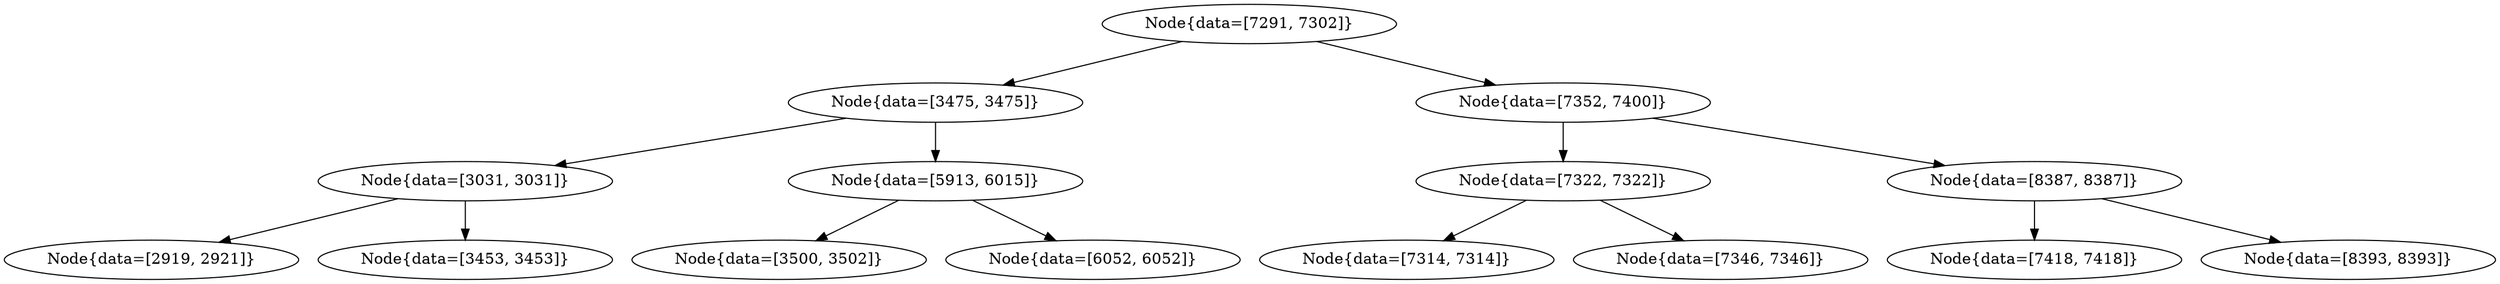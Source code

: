 digraph G{
413937150 [label="Node{data=[7291, 7302]}"]
413937150 -> 1981638559
1981638559 [label="Node{data=[3475, 3475]}"]
1981638559 -> 176312199
176312199 [label="Node{data=[3031, 3031]}"]
176312199 -> 1737077873
1737077873 [label="Node{data=[2919, 2921]}"]
176312199 -> 515090083
515090083 [label="Node{data=[3453, 3453]}"]
1981638559 -> 51317621
51317621 [label="Node{data=[5913, 6015]}"]
51317621 -> 459899620
459899620 [label="Node{data=[3500, 3502]}"]
51317621 -> 828999620
828999620 [label="Node{data=[6052, 6052]}"]
413937150 -> 854370804
854370804 [label="Node{data=[7352, 7400]}"]
854370804 -> 1237534847
1237534847 [label="Node{data=[7322, 7322]}"]
1237534847 -> 510299393
510299393 [label="Node{data=[7314, 7314]}"]
1237534847 -> 1673559727
1673559727 [label="Node{data=[7346, 7346]}"]
854370804 -> 884262954
884262954 [label="Node{data=[8387, 8387]}"]
884262954 -> 1743257203
1743257203 [label="Node{data=[7418, 7418]}"]
884262954 -> 766469387
766469387 [label="Node{data=[8393, 8393]}"]
}